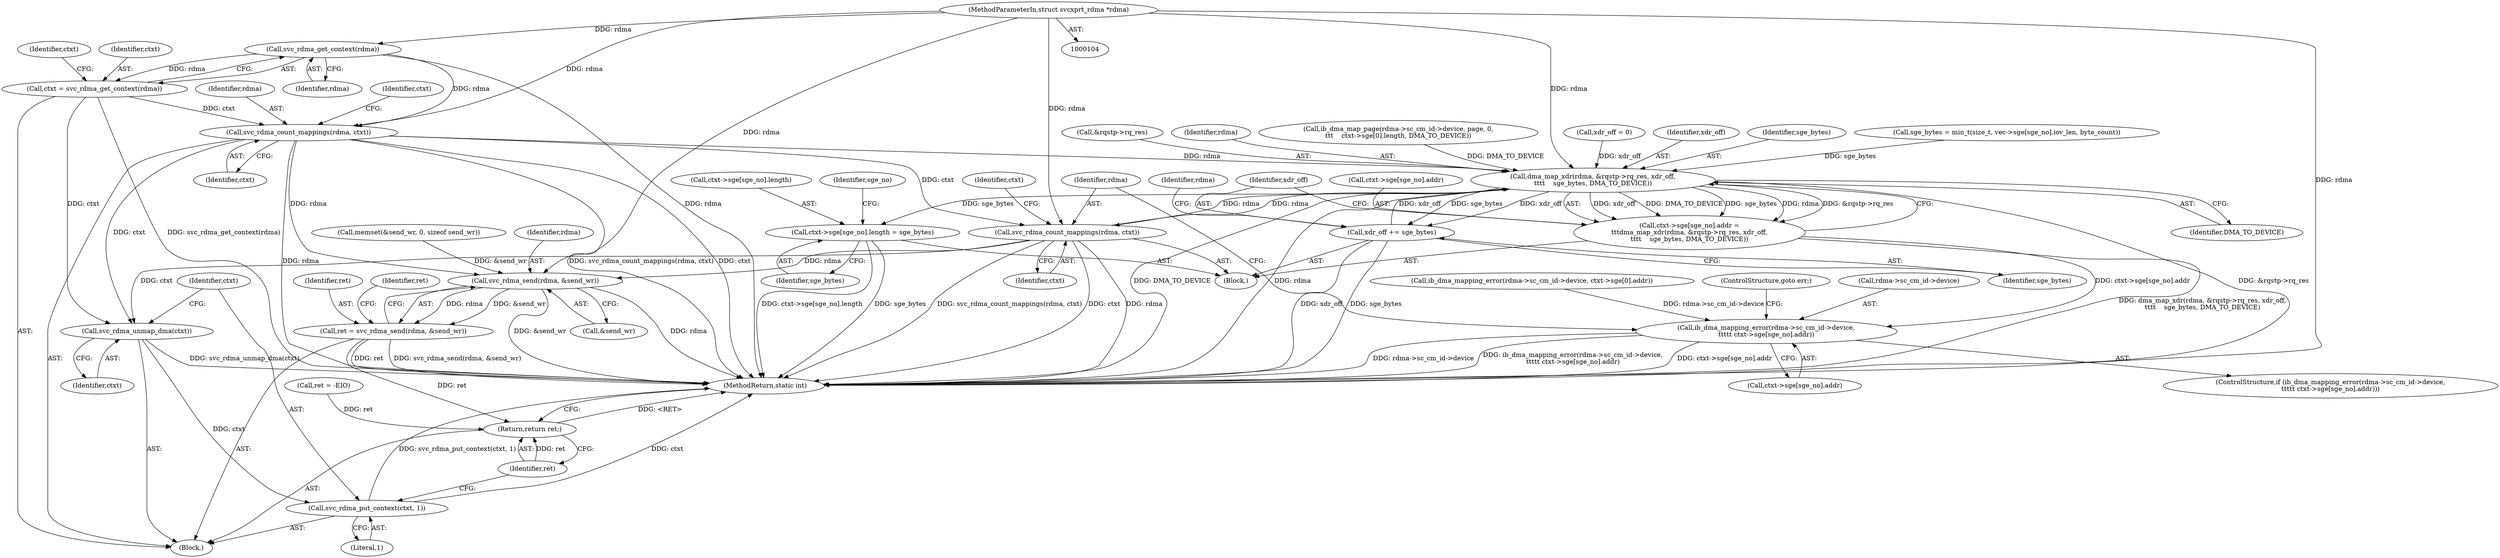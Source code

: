 digraph "1_linux_c70422f760c120480fee4de6c38804c72aa26bc1_32@pointer" {
"1000127" [label="(Call,svc_rdma_get_context(rdma))"];
"1000105" [label="(MethodParameterIn,struct svcxprt_rdma *rdma)"];
"1000125" [label="(Call,ctxt = svc_rdma_get_context(rdma))"];
"1000210" [label="(Call,svc_rdma_count_mappings(rdma, ctxt))"];
"1000258" [label="(Call,dma_map_xdr(rdma, &rqstp->rq_res, xdr_off,\n\t\t\t\t    sge_bytes, DMA_TO_DEVICE))"];
"1000250" [label="(Call,ctxt->sge[sge_no].addr =\n\t\t\tdma_map_xdr(rdma, &rqstp->rq_res, xdr_off,\n\t\t\t\t    sge_bytes, DMA_TO_DEVICE))"];
"1000271" [label="(Call,ib_dma_mapping_error(rdma->sc_cm_id->device,\n\t\t\t\t\t ctxt->sge[sge_no].addr))"];
"1000267" [label="(Call,xdr_off += sge_bytes)"];
"1000285" [label="(Call,svc_rdma_count_mappings(rdma, ctxt))"];
"1000443" [label="(Call,svc_rdma_send(rdma, &send_wr))"];
"1000441" [label="(Call,ret = svc_rdma_send(rdma, &send_wr))"];
"1000458" [label="(Return,return ret;)"];
"1000453" [label="(Call,svc_rdma_unmap_dma(ctxt))"];
"1000455" [label="(Call,svc_rdma_put_context(ctxt, 1))"];
"1000301" [label="(Call,ctxt->sge[sge_no].length = sge_bytes)"];
"1000443" [label="(Call,svc_rdma_send(rdma, &send_wr))"];
"1000441" [label="(Call,ret = svc_rdma_send(rdma, &send_wr))"];
"1000218" [label="(Call,xdr_off = 0)"];
"1000457" [label="(Literal,1)"];
"1000269" [label="(Identifier,sge_bytes)"];
"1000267" [label="(Call,xdr_off += sge_bytes)"];
"1000274" [label="(Identifier,rdma)"];
"1000264" [label="(Identifier,xdr_off)"];
"1000211" [label="(Identifier,rdma)"];
"1000271" [label="(Call,ib_dma_mapping_error(rdma->sc_cm_id->device,\n\t\t\t\t\t ctxt->sge[sge_no].addr))"];
"1000251" [label="(Call,ctxt->sge[sge_no].addr)"];
"1000454" [label="(Identifier,ctxt)"];
"1000265" [label="(Identifier,sge_bytes)"];
"1000286" [label="(Identifier,rdma)"];
"1000455" [label="(Call,svc_rdma_put_context(ctxt, 1))"];
"1000268" [label="(Identifier,xdr_off)"];
"1000235" [label="(Call,sge_bytes = min_t(size_t, vec->sge[sge_no].iov_len, byte_count))"];
"1000212" [label="(Identifier,ctxt)"];
"1000105" [label="(MethodParameterIn,struct svcxprt_rdma *rdma)"];
"1000266" [label="(Identifier,DMA_TO_DEVICE)"];
"1000258" [label="(Call,dma_map_xdr(rdma, &rqstp->rq_res, xdr_off,\n\t\t\t\t    sge_bytes, DMA_TO_DEVICE))"];
"1000125" [label="(Call,ctxt = svc_rdma_get_context(rdma))"];
"1000210" [label="(Call,svc_rdma_count_mappings(rdma, ctxt))"];
"1000453" [label="(Call,svc_rdma_unmap_dma(ctxt))"];
"1000448" [label="(Identifier,ret)"];
"1000270" [label="(ControlStructure,if (ib_dma_mapping_error(rdma->sc_cm_id->device,\n\t\t\t\t\t ctxt->sge[sge_no].addr)))"];
"1000126" [label="(Identifier,ctxt)"];
"1000260" [label="(Call,&rqstp->rq_res)"];
"1000292" [label="(Identifier,ctxt)"];
"1000442" [label="(Identifier,ret)"];
"1000215" [label="(Identifier,ctxt)"];
"1000301" [label="(Call,ctxt->sge[sge_no].length = sge_bytes)"];
"1000287" [label="(Identifier,ctxt)"];
"1000382" [label="(Call,memset(&send_wr, 0, sizeof send_wr))"];
"1000456" [label="(Identifier,ctxt)"];
"1000284" [label="(ControlStructure,goto err;)"];
"1000128" [label="(Identifier,rdma)"];
"1000302" [label="(Call,ctxt->sge[sge_no].length)"];
"1000233" [label="(Identifier,sge_no)"];
"1000277" [label="(Call,ctxt->sge[sge_no].addr)"];
"1000458" [label="(Return,return ret;)"];
"1000272" [label="(Call,rdma->sc_cm_id->device)"];
"1000196" [label="(Call,ib_dma_mapping_error(rdma->sc_cm_id->device, ctxt->sge[0].addr))"];
"1000444" [label="(Identifier,rdma)"];
"1000259" [label="(Identifier,rdma)"];
"1000285" [label="(Call,svc_rdma_count_mappings(rdma, ctxt))"];
"1000127" [label="(Call,svc_rdma_get_context(rdma))"];
"1000112" [label="(Block,)"];
"1000131" [label="(Identifier,ctxt)"];
"1000250" [label="(Call,ctxt->sge[sge_no].addr =\n\t\t\tdma_map_xdr(rdma, &rqstp->rq_res, xdr_off,\n\t\t\t\t    sge_bytes, DMA_TO_DEVICE))"];
"1000234" [label="(Block,)"];
"1000445" [label="(Call,&send_wr)"];
"1000179" [label="(Call,ib_dma_map_page(rdma->sc_cm_id->device, page, 0,\n\t\t\t    ctxt->sge[0].length, DMA_TO_DEVICE))"];
"1000121" [label="(Call,ret = -EIO)"];
"1000459" [label="(Identifier,ret)"];
"1000460" [label="(MethodReturn,static int)"];
"1000309" [label="(Identifier,sge_bytes)"];
"1000127" -> "1000125"  [label="AST: "];
"1000127" -> "1000128"  [label="CFG: "];
"1000128" -> "1000127"  [label="AST: "];
"1000125" -> "1000127"  [label="CFG: "];
"1000127" -> "1000460"  [label="DDG: rdma"];
"1000127" -> "1000125"  [label="DDG: rdma"];
"1000105" -> "1000127"  [label="DDG: rdma"];
"1000127" -> "1000210"  [label="DDG: rdma"];
"1000105" -> "1000104"  [label="AST: "];
"1000105" -> "1000460"  [label="DDG: rdma"];
"1000105" -> "1000210"  [label="DDG: rdma"];
"1000105" -> "1000258"  [label="DDG: rdma"];
"1000105" -> "1000285"  [label="DDG: rdma"];
"1000105" -> "1000443"  [label="DDG: rdma"];
"1000125" -> "1000112"  [label="AST: "];
"1000126" -> "1000125"  [label="AST: "];
"1000131" -> "1000125"  [label="CFG: "];
"1000125" -> "1000460"  [label="DDG: svc_rdma_get_context(rdma)"];
"1000125" -> "1000210"  [label="DDG: ctxt"];
"1000125" -> "1000453"  [label="DDG: ctxt"];
"1000210" -> "1000112"  [label="AST: "];
"1000210" -> "1000212"  [label="CFG: "];
"1000211" -> "1000210"  [label="AST: "];
"1000212" -> "1000210"  [label="AST: "];
"1000215" -> "1000210"  [label="CFG: "];
"1000210" -> "1000460"  [label="DDG: svc_rdma_count_mappings(rdma, ctxt)"];
"1000210" -> "1000460"  [label="DDG: ctxt"];
"1000210" -> "1000460"  [label="DDG: rdma"];
"1000210" -> "1000258"  [label="DDG: rdma"];
"1000210" -> "1000285"  [label="DDG: ctxt"];
"1000210" -> "1000443"  [label="DDG: rdma"];
"1000210" -> "1000453"  [label="DDG: ctxt"];
"1000258" -> "1000250"  [label="AST: "];
"1000258" -> "1000266"  [label="CFG: "];
"1000259" -> "1000258"  [label="AST: "];
"1000260" -> "1000258"  [label="AST: "];
"1000264" -> "1000258"  [label="AST: "];
"1000265" -> "1000258"  [label="AST: "];
"1000266" -> "1000258"  [label="AST: "];
"1000250" -> "1000258"  [label="CFG: "];
"1000258" -> "1000460"  [label="DDG: rdma"];
"1000258" -> "1000460"  [label="DDG: &rqstp->rq_res"];
"1000258" -> "1000460"  [label="DDG: DMA_TO_DEVICE"];
"1000258" -> "1000250"  [label="DDG: xdr_off"];
"1000258" -> "1000250"  [label="DDG: DMA_TO_DEVICE"];
"1000258" -> "1000250"  [label="DDG: sge_bytes"];
"1000258" -> "1000250"  [label="DDG: rdma"];
"1000258" -> "1000250"  [label="DDG: &rqstp->rq_res"];
"1000285" -> "1000258"  [label="DDG: rdma"];
"1000218" -> "1000258"  [label="DDG: xdr_off"];
"1000267" -> "1000258"  [label="DDG: xdr_off"];
"1000235" -> "1000258"  [label="DDG: sge_bytes"];
"1000179" -> "1000258"  [label="DDG: DMA_TO_DEVICE"];
"1000258" -> "1000267"  [label="DDG: sge_bytes"];
"1000258" -> "1000267"  [label="DDG: xdr_off"];
"1000258" -> "1000285"  [label="DDG: rdma"];
"1000258" -> "1000301"  [label="DDG: sge_bytes"];
"1000250" -> "1000234"  [label="AST: "];
"1000251" -> "1000250"  [label="AST: "];
"1000268" -> "1000250"  [label="CFG: "];
"1000250" -> "1000460"  [label="DDG: dma_map_xdr(rdma, &rqstp->rq_res, xdr_off,\n\t\t\t\t    sge_bytes, DMA_TO_DEVICE)"];
"1000250" -> "1000271"  [label="DDG: ctxt->sge[sge_no].addr"];
"1000271" -> "1000270"  [label="AST: "];
"1000271" -> "1000277"  [label="CFG: "];
"1000272" -> "1000271"  [label="AST: "];
"1000277" -> "1000271"  [label="AST: "];
"1000284" -> "1000271"  [label="CFG: "];
"1000286" -> "1000271"  [label="CFG: "];
"1000271" -> "1000460"  [label="DDG: ctxt->sge[sge_no].addr"];
"1000271" -> "1000460"  [label="DDG: rdma->sc_cm_id->device"];
"1000271" -> "1000460"  [label="DDG: ib_dma_mapping_error(rdma->sc_cm_id->device,\n\t\t\t\t\t ctxt->sge[sge_no].addr)"];
"1000196" -> "1000271"  [label="DDG: rdma->sc_cm_id->device"];
"1000267" -> "1000234"  [label="AST: "];
"1000267" -> "1000269"  [label="CFG: "];
"1000268" -> "1000267"  [label="AST: "];
"1000269" -> "1000267"  [label="AST: "];
"1000274" -> "1000267"  [label="CFG: "];
"1000267" -> "1000460"  [label="DDG: sge_bytes"];
"1000267" -> "1000460"  [label="DDG: xdr_off"];
"1000285" -> "1000234"  [label="AST: "];
"1000285" -> "1000287"  [label="CFG: "];
"1000286" -> "1000285"  [label="AST: "];
"1000287" -> "1000285"  [label="AST: "];
"1000292" -> "1000285"  [label="CFG: "];
"1000285" -> "1000460"  [label="DDG: rdma"];
"1000285" -> "1000460"  [label="DDG: svc_rdma_count_mappings(rdma, ctxt)"];
"1000285" -> "1000460"  [label="DDG: ctxt"];
"1000285" -> "1000443"  [label="DDG: rdma"];
"1000285" -> "1000453"  [label="DDG: ctxt"];
"1000443" -> "1000441"  [label="AST: "];
"1000443" -> "1000445"  [label="CFG: "];
"1000444" -> "1000443"  [label="AST: "];
"1000445" -> "1000443"  [label="AST: "];
"1000441" -> "1000443"  [label="CFG: "];
"1000443" -> "1000460"  [label="DDG: &send_wr"];
"1000443" -> "1000460"  [label="DDG: rdma"];
"1000443" -> "1000441"  [label="DDG: rdma"];
"1000443" -> "1000441"  [label="DDG: &send_wr"];
"1000382" -> "1000443"  [label="DDG: &send_wr"];
"1000441" -> "1000112"  [label="AST: "];
"1000442" -> "1000441"  [label="AST: "];
"1000448" -> "1000441"  [label="CFG: "];
"1000441" -> "1000460"  [label="DDG: ret"];
"1000441" -> "1000460"  [label="DDG: svc_rdma_send(rdma, &send_wr)"];
"1000441" -> "1000458"  [label="DDG: ret"];
"1000458" -> "1000112"  [label="AST: "];
"1000458" -> "1000459"  [label="CFG: "];
"1000459" -> "1000458"  [label="AST: "];
"1000460" -> "1000458"  [label="CFG: "];
"1000458" -> "1000460"  [label="DDG: <RET>"];
"1000459" -> "1000458"  [label="DDG: ret"];
"1000121" -> "1000458"  [label="DDG: ret"];
"1000453" -> "1000112"  [label="AST: "];
"1000453" -> "1000454"  [label="CFG: "];
"1000454" -> "1000453"  [label="AST: "];
"1000456" -> "1000453"  [label="CFG: "];
"1000453" -> "1000460"  [label="DDG: svc_rdma_unmap_dma(ctxt)"];
"1000453" -> "1000455"  [label="DDG: ctxt"];
"1000455" -> "1000112"  [label="AST: "];
"1000455" -> "1000457"  [label="CFG: "];
"1000456" -> "1000455"  [label="AST: "];
"1000457" -> "1000455"  [label="AST: "];
"1000459" -> "1000455"  [label="CFG: "];
"1000455" -> "1000460"  [label="DDG: svc_rdma_put_context(ctxt, 1)"];
"1000455" -> "1000460"  [label="DDG: ctxt"];
"1000301" -> "1000234"  [label="AST: "];
"1000301" -> "1000309"  [label="CFG: "];
"1000302" -> "1000301"  [label="AST: "];
"1000309" -> "1000301"  [label="AST: "];
"1000233" -> "1000301"  [label="CFG: "];
"1000301" -> "1000460"  [label="DDG: sge_bytes"];
"1000301" -> "1000460"  [label="DDG: ctxt->sge[sge_no].length"];
}
